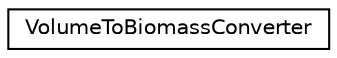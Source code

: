 digraph "Graphical Class Hierarchy"
{
 // LATEX_PDF_SIZE
  edge [fontname="Helvetica",fontsize="10",labelfontname="Helvetica",labelfontsize="10"];
  node [fontname="Helvetica",fontsize="10",shape=record];
  rankdir="LR";
  Node0 [label="VolumeToBiomassConverter",height=0.2,width=0.4,color="black", fillcolor="white", style="filled",URL="$classmoja_1_1modules_1_1cbm_1_1VolumeToBiomassConverter.html",tooltip=" "];
}
